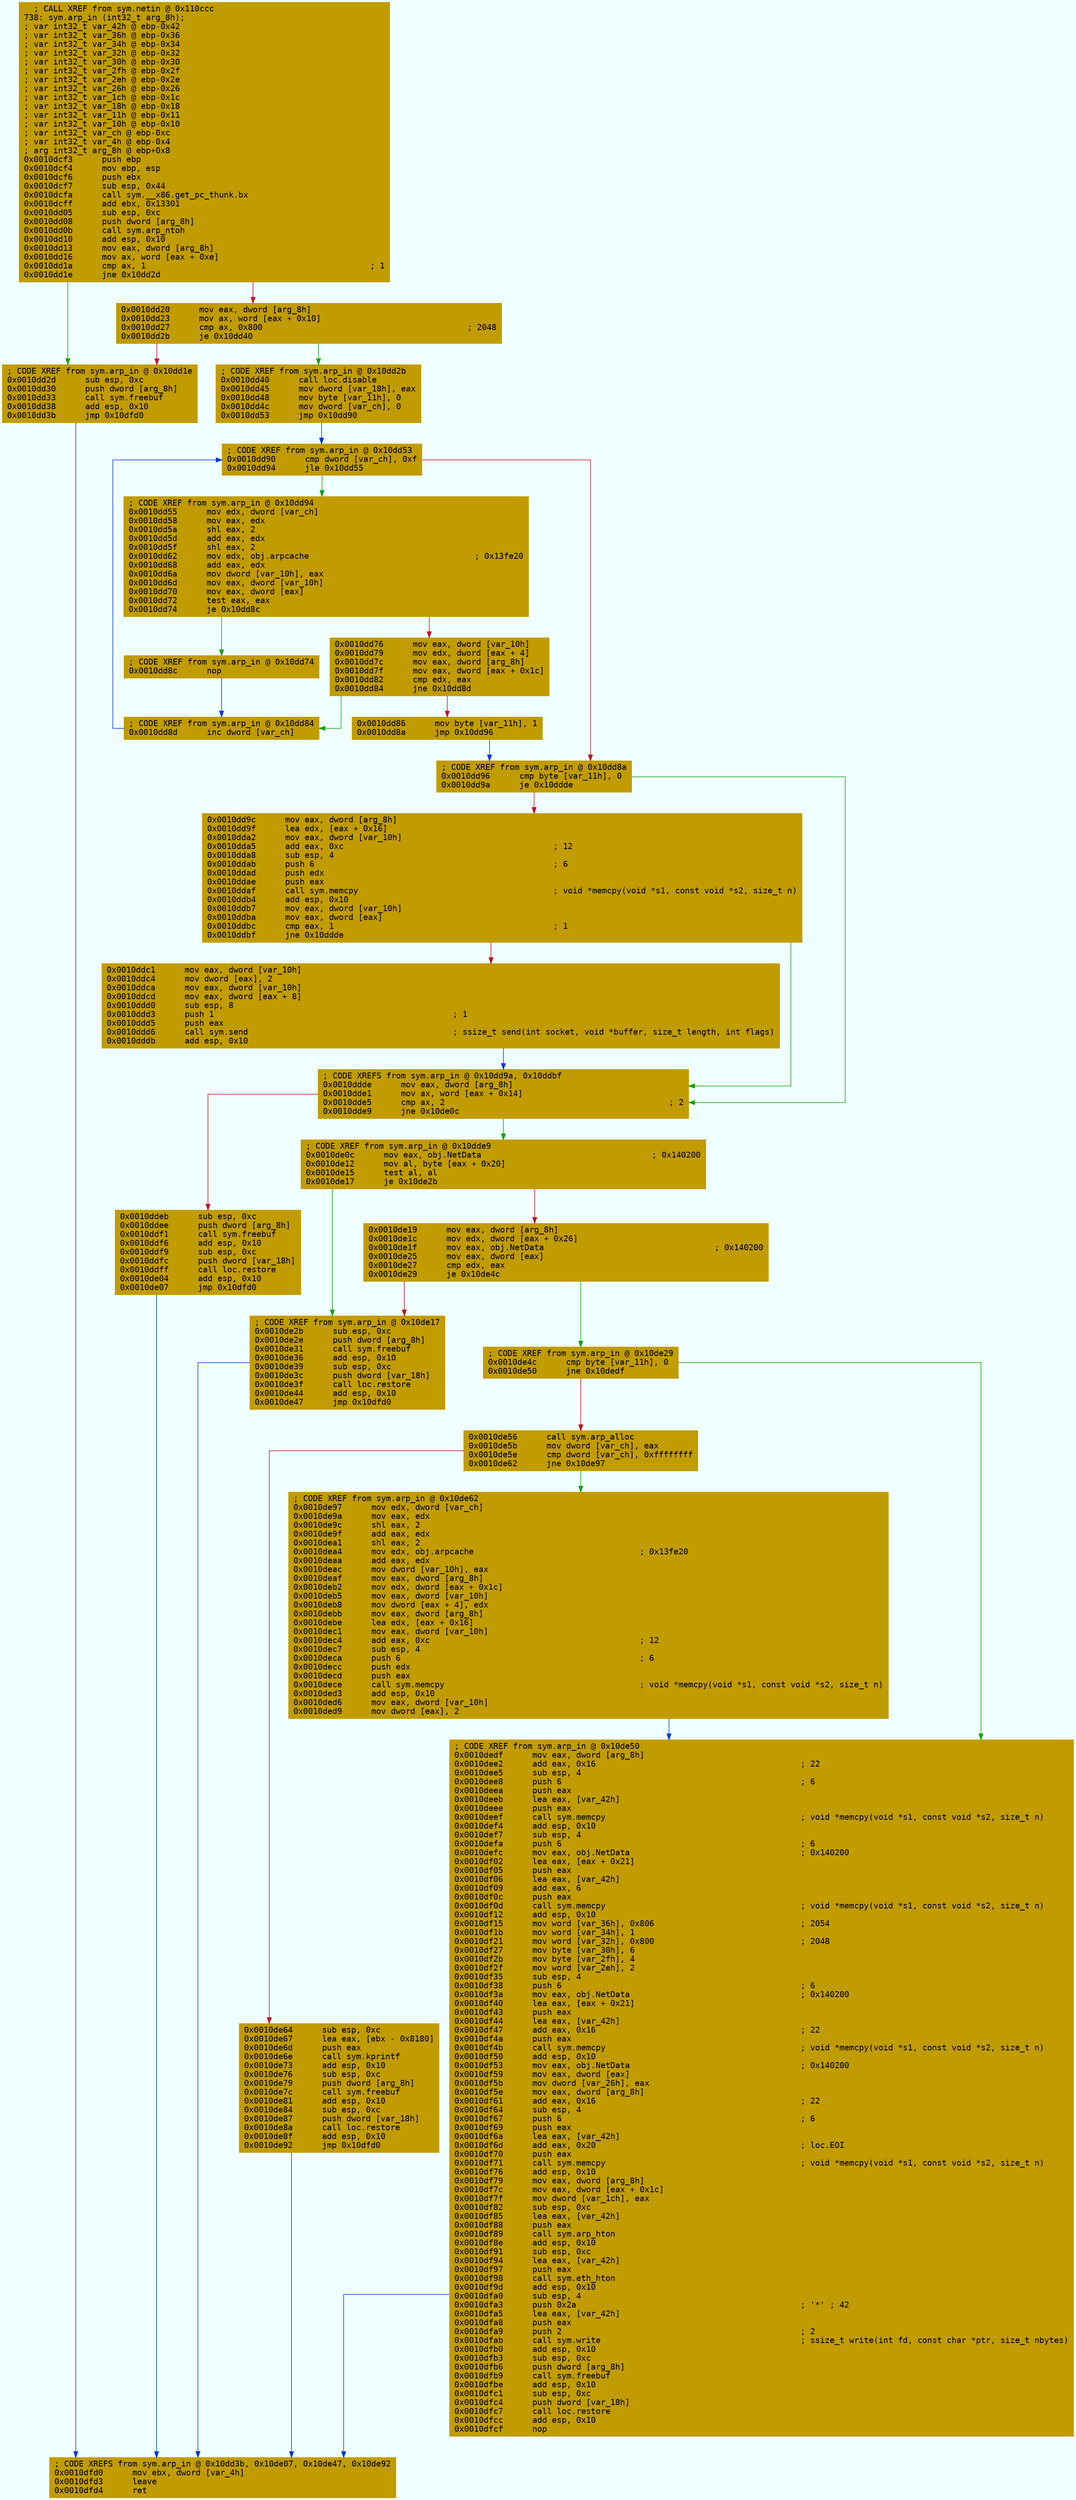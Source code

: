 digraph code {
	graph [bgcolor=azure fontsize=8 fontname="Courier" splines="ortho"];
	node [fillcolor=gray style=filled shape=box];
	edge [arrowhead="normal"];
	"0x0010dcf3" [URL="sym.arp_in/0x0010dcf3", fillcolor="#c19c00",color="#c19c00", fontname="Courier",label="  ; CALL XREF from sym.netin @ 0x110ccc\l738: sym.arp_in (int32_t arg_8h);\l; var int32_t var_42h @ ebp-0x42\l; var int32_t var_36h @ ebp-0x36\l; var int32_t var_34h @ ebp-0x34\l; var int32_t var_32h @ ebp-0x32\l; var int32_t var_30h @ ebp-0x30\l; var int32_t var_2fh @ ebp-0x2f\l; var int32_t var_2eh @ ebp-0x2e\l; var int32_t var_26h @ ebp-0x26\l; var int32_t var_1ch @ ebp-0x1c\l; var int32_t var_18h @ ebp-0x18\l; var int32_t var_11h @ ebp-0x11\l; var int32_t var_10h @ ebp-0x10\l; var int32_t var_ch @ ebp-0xc\l; var int32_t var_4h @ ebp-0x4\l; arg int32_t arg_8h @ ebp+0x8\l0x0010dcf3      push ebp\l0x0010dcf4      mov ebp, esp\l0x0010dcf6      push ebx\l0x0010dcf7      sub esp, 0x44\l0x0010dcfa      call sym.__x86.get_pc_thunk.bx\l0x0010dcff      add ebx, 0x13301\l0x0010dd05      sub esp, 0xc\l0x0010dd08      push dword [arg_8h]\l0x0010dd0b      call sym.arp_ntoh\l0x0010dd10      add esp, 0x10\l0x0010dd13      mov eax, dword [arg_8h]\l0x0010dd16      mov ax, word [eax + 0xe]\l0x0010dd1a      cmp ax, 1                                              ; 1\l0x0010dd1e      jne 0x10dd2d\l"]
	"0x0010dd20" [URL="sym.arp_in/0x0010dd20", fillcolor="#c19c00",color="#c19c00", fontname="Courier",label="0x0010dd20      mov eax, dword [arg_8h]\l0x0010dd23      mov ax, word [eax + 0x10]\l0x0010dd27      cmp ax, 0x800                                          ; 2048\l0x0010dd2b      je 0x10dd40\l"]
	"0x0010dd2d" [URL="sym.arp_in/0x0010dd2d", fillcolor="#c19c00",color="#c19c00", fontname="Courier",label="; CODE XREF from sym.arp_in @ 0x10dd1e\l0x0010dd2d      sub esp, 0xc\l0x0010dd30      push dword [arg_8h]\l0x0010dd33      call sym.freebuf\l0x0010dd38      add esp, 0x10\l0x0010dd3b      jmp 0x10dfd0\l"]
	"0x0010dd40" [URL="sym.arp_in/0x0010dd40", fillcolor="#c19c00",color="#c19c00", fontname="Courier",label="; CODE XREF from sym.arp_in @ 0x10dd2b\l0x0010dd40      call loc.disable\l0x0010dd45      mov dword [var_18h], eax\l0x0010dd48      mov byte [var_11h], 0\l0x0010dd4c      mov dword [var_ch], 0\l0x0010dd53      jmp 0x10dd90\l"]
	"0x0010dd55" [URL="sym.arp_in/0x0010dd55", fillcolor="#c19c00",color="#c19c00", fontname="Courier",label="; CODE XREF from sym.arp_in @ 0x10dd94\l0x0010dd55      mov edx, dword [var_ch]\l0x0010dd58      mov eax, edx\l0x0010dd5a      shl eax, 2\l0x0010dd5d      add eax, edx\l0x0010dd5f      shl eax, 2\l0x0010dd62      mov edx, obj.arpcache                                  ; 0x13fe20\l0x0010dd68      add eax, edx\l0x0010dd6a      mov dword [var_10h], eax\l0x0010dd6d      mov eax, dword [var_10h]\l0x0010dd70      mov eax, dword [eax]\l0x0010dd72      test eax, eax\l0x0010dd74      je 0x10dd8c\l"]
	"0x0010dd76" [URL="sym.arp_in/0x0010dd76", fillcolor="#c19c00",color="#c19c00", fontname="Courier",label="0x0010dd76      mov eax, dword [var_10h]\l0x0010dd79      mov edx, dword [eax + 4]\l0x0010dd7c      mov eax, dword [arg_8h]\l0x0010dd7f      mov eax, dword [eax + 0x1c]\l0x0010dd82      cmp edx, eax\l0x0010dd84      jne 0x10dd8d\l"]
	"0x0010dd86" [URL="sym.arp_in/0x0010dd86", fillcolor="#c19c00",color="#c19c00", fontname="Courier",label="0x0010dd86      mov byte [var_11h], 1\l0x0010dd8a      jmp 0x10dd96\l"]
	"0x0010dd8c" [URL="sym.arp_in/0x0010dd8c", fillcolor="#c19c00",color="#c19c00", fontname="Courier",label="; CODE XREF from sym.arp_in @ 0x10dd74\l0x0010dd8c      nop\l"]
	"0x0010dd8d" [URL="sym.arp_in/0x0010dd8d", fillcolor="#c19c00",color="#c19c00", fontname="Courier",label="; CODE XREF from sym.arp_in @ 0x10dd84\l0x0010dd8d      inc dword [var_ch]\l"]
	"0x0010dd90" [URL="sym.arp_in/0x0010dd90", fillcolor="#c19c00",color="#c19c00", fontname="Courier",label="; CODE XREF from sym.arp_in @ 0x10dd53\l0x0010dd90      cmp dword [var_ch], 0xf\l0x0010dd94      jle 0x10dd55\l"]
	"0x0010dd96" [URL="sym.arp_in/0x0010dd96", fillcolor="#c19c00",color="#c19c00", fontname="Courier",label="; CODE XREF from sym.arp_in @ 0x10dd8a\l0x0010dd96      cmp byte [var_11h], 0\l0x0010dd9a      je 0x10ddde\l"]
	"0x0010dd9c" [URL="sym.arp_in/0x0010dd9c", fillcolor="#c19c00",color="#c19c00", fontname="Courier",label="0x0010dd9c      mov eax, dword [arg_8h]\l0x0010dd9f      lea edx, [eax + 0x16]\l0x0010dda2      mov eax, dword [var_10h]\l0x0010dda5      add eax, 0xc                                           ; 12\l0x0010dda8      sub esp, 4\l0x0010ddab      push 6                                                 ; 6\l0x0010ddad      push edx\l0x0010ddae      push eax\l0x0010ddaf      call sym.memcpy                                        ; void *memcpy(void *s1, const void *s2, size_t n)\l0x0010ddb4      add esp, 0x10\l0x0010ddb7      mov eax, dword [var_10h]\l0x0010ddba      mov eax, dword [eax]\l0x0010ddbc      cmp eax, 1                                             ; 1\l0x0010ddbf      jne 0x10ddde\l"]
	"0x0010ddc1" [URL="sym.arp_in/0x0010ddc1", fillcolor="#c19c00",color="#c19c00", fontname="Courier",label="0x0010ddc1      mov eax, dword [var_10h]\l0x0010ddc4      mov dword [eax], 2\l0x0010ddca      mov eax, dword [var_10h]\l0x0010ddcd      mov eax, dword [eax + 8]\l0x0010ddd0      sub esp, 8\l0x0010ddd3      push 1                                                 ; 1\l0x0010ddd5      push eax\l0x0010ddd6      call sym.send                                          ; ssize_t send(int socket, void *buffer, size_t length, int flags)\l0x0010dddb      add esp, 0x10\l"]
	"0x0010ddde" [URL="sym.arp_in/0x0010ddde", fillcolor="#c19c00",color="#c19c00", fontname="Courier",label="; CODE XREFS from sym.arp_in @ 0x10dd9a, 0x10ddbf\l0x0010ddde      mov eax, dword [arg_8h]\l0x0010dde1      mov ax, word [eax + 0x14]\l0x0010dde5      cmp ax, 2                                              ; 2\l0x0010dde9      jne 0x10de0c\l"]
	"0x0010ddeb" [URL="sym.arp_in/0x0010ddeb", fillcolor="#c19c00",color="#c19c00", fontname="Courier",label="0x0010ddeb      sub esp, 0xc\l0x0010ddee      push dword [arg_8h]\l0x0010ddf1      call sym.freebuf\l0x0010ddf6      add esp, 0x10\l0x0010ddf9      sub esp, 0xc\l0x0010ddfc      push dword [var_18h]\l0x0010ddff      call loc.restore\l0x0010de04      add esp, 0x10\l0x0010de07      jmp 0x10dfd0\l"]
	"0x0010de0c" [URL="sym.arp_in/0x0010de0c", fillcolor="#c19c00",color="#c19c00", fontname="Courier",label="; CODE XREF from sym.arp_in @ 0x10dde9\l0x0010de0c      mov eax, obj.NetData                                   ; 0x140200\l0x0010de12      mov al, byte [eax + 0x20]\l0x0010de15      test al, al\l0x0010de17      je 0x10de2b\l"]
	"0x0010de19" [URL="sym.arp_in/0x0010de19", fillcolor="#c19c00",color="#c19c00", fontname="Courier",label="0x0010de19      mov eax, dword [arg_8h]\l0x0010de1c      mov edx, dword [eax + 0x26]\l0x0010de1f      mov eax, obj.NetData                                   ; 0x140200\l0x0010de25      mov eax, dword [eax]\l0x0010de27      cmp edx, eax\l0x0010de29      je 0x10de4c\l"]
	"0x0010de2b" [URL="sym.arp_in/0x0010de2b", fillcolor="#c19c00",color="#c19c00", fontname="Courier",label="; CODE XREF from sym.arp_in @ 0x10de17\l0x0010de2b      sub esp, 0xc\l0x0010de2e      push dword [arg_8h]\l0x0010de31      call sym.freebuf\l0x0010de36      add esp, 0x10\l0x0010de39      sub esp, 0xc\l0x0010de3c      push dword [var_18h]\l0x0010de3f      call loc.restore\l0x0010de44      add esp, 0x10\l0x0010de47      jmp 0x10dfd0\l"]
	"0x0010de4c" [URL="sym.arp_in/0x0010de4c", fillcolor="#c19c00",color="#c19c00", fontname="Courier",label="; CODE XREF from sym.arp_in @ 0x10de29\l0x0010de4c      cmp byte [var_11h], 0\l0x0010de50      jne 0x10dedf\l"]
	"0x0010de56" [URL="sym.arp_in/0x0010de56", fillcolor="#c19c00",color="#c19c00", fontname="Courier",label="0x0010de56      call sym.arp_alloc\l0x0010de5b      mov dword [var_ch], eax\l0x0010de5e      cmp dword [var_ch], 0xffffffff\l0x0010de62      jne 0x10de97\l"]
	"0x0010de64" [URL="sym.arp_in/0x0010de64", fillcolor="#c19c00",color="#c19c00", fontname="Courier",label="0x0010de64      sub esp, 0xc\l0x0010de67      lea eax, [ebx - 0x8180]\l0x0010de6d      push eax\l0x0010de6e      call sym.kprintf\l0x0010de73      add esp, 0x10\l0x0010de76      sub esp, 0xc\l0x0010de79      push dword [arg_8h]\l0x0010de7c      call sym.freebuf\l0x0010de81      add esp, 0x10\l0x0010de84      sub esp, 0xc\l0x0010de87      push dword [var_18h]\l0x0010de8a      call loc.restore\l0x0010de8f      add esp, 0x10\l0x0010de92      jmp 0x10dfd0\l"]
	"0x0010de97" [URL="sym.arp_in/0x0010de97", fillcolor="#c19c00",color="#c19c00", fontname="Courier",label="; CODE XREF from sym.arp_in @ 0x10de62\l0x0010de97      mov edx, dword [var_ch]\l0x0010de9a      mov eax, edx\l0x0010de9c      shl eax, 2\l0x0010de9f      add eax, edx\l0x0010dea1      shl eax, 2\l0x0010dea4      mov edx, obj.arpcache                                  ; 0x13fe20\l0x0010deaa      add eax, edx\l0x0010deac      mov dword [var_10h], eax\l0x0010deaf      mov eax, dword [arg_8h]\l0x0010deb2      mov edx, dword [eax + 0x1c]\l0x0010deb5      mov eax, dword [var_10h]\l0x0010deb8      mov dword [eax + 4], edx\l0x0010debb      mov eax, dword [arg_8h]\l0x0010debe      lea edx, [eax + 0x16]\l0x0010dec1      mov eax, dword [var_10h]\l0x0010dec4      add eax, 0xc                                           ; 12\l0x0010dec7      sub esp, 4\l0x0010deca      push 6                                                 ; 6\l0x0010decc      push edx\l0x0010decd      push eax\l0x0010dece      call sym.memcpy                                        ; void *memcpy(void *s1, const void *s2, size_t n)\l0x0010ded3      add esp, 0x10\l0x0010ded6      mov eax, dword [var_10h]\l0x0010ded9      mov dword [eax], 2\l"]
	"0x0010dedf" [URL="sym.arp_in/0x0010dedf", fillcolor="#c19c00",color="#c19c00", fontname="Courier",label="; CODE XREF from sym.arp_in @ 0x10de50\l0x0010dedf      mov eax, dword [arg_8h]\l0x0010dee2      add eax, 0x16                                          ; 22\l0x0010dee5      sub esp, 4\l0x0010dee8      push 6                                                 ; 6\l0x0010deea      push eax\l0x0010deeb      lea eax, [var_42h]\l0x0010deee      push eax\l0x0010deef      call sym.memcpy                                        ; void *memcpy(void *s1, const void *s2, size_t n)\l0x0010def4      add esp, 0x10\l0x0010def7      sub esp, 4\l0x0010defa      push 6                                                 ; 6\l0x0010defc      mov eax, obj.NetData                                   ; 0x140200\l0x0010df02      lea eax, [eax + 0x21]\l0x0010df05      push eax\l0x0010df06      lea eax, [var_42h]\l0x0010df09      add eax, 6\l0x0010df0c      push eax\l0x0010df0d      call sym.memcpy                                        ; void *memcpy(void *s1, const void *s2, size_t n)\l0x0010df12      add esp, 0x10\l0x0010df15      mov word [var_36h], 0x806                              ; 2054\l0x0010df1b      mov word [var_34h], 1\l0x0010df21      mov word [var_32h], 0x800                              ; 2048\l0x0010df27      mov byte [var_30h], 6\l0x0010df2b      mov byte [var_2fh], 4\l0x0010df2f      mov word [var_2eh], 2\l0x0010df35      sub esp, 4\l0x0010df38      push 6                                                 ; 6\l0x0010df3a      mov eax, obj.NetData                                   ; 0x140200\l0x0010df40      lea eax, [eax + 0x21]\l0x0010df43      push eax\l0x0010df44      lea eax, [var_42h]\l0x0010df47      add eax, 0x16                                          ; 22\l0x0010df4a      push eax\l0x0010df4b      call sym.memcpy                                        ; void *memcpy(void *s1, const void *s2, size_t n)\l0x0010df50      add esp, 0x10\l0x0010df53      mov eax, obj.NetData                                   ; 0x140200\l0x0010df59      mov eax, dword [eax]\l0x0010df5b      mov dword [var_26h], eax\l0x0010df5e      mov eax, dword [arg_8h]\l0x0010df61      add eax, 0x16                                          ; 22\l0x0010df64      sub esp, 4\l0x0010df67      push 6                                                 ; 6\l0x0010df69      push eax\l0x0010df6a      lea eax, [var_42h]\l0x0010df6d      add eax, 0x20                                          ; loc.EOI\l0x0010df70      push eax\l0x0010df71      call sym.memcpy                                        ; void *memcpy(void *s1, const void *s2, size_t n)\l0x0010df76      add esp, 0x10\l0x0010df79      mov eax, dword [arg_8h]\l0x0010df7c      mov eax, dword [eax + 0x1c]\l0x0010df7f      mov dword [var_1ch], eax\l0x0010df82      sub esp, 0xc\l0x0010df85      lea eax, [var_42h]\l0x0010df88      push eax\l0x0010df89      call sym.arp_hton\l0x0010df8e      add esp, 0x10\l0x0010df91      sub esp, 0xc\l0x0010df94      lea eax, [var_42h]\l0x0010df97      push eax\l0x0010df98      call sym.eth_hton\l0x0010df9d      add esp, 0x10\l0x0010dfa0      sub esp, 4\l0x0010dfa3      push 0x2a                                              ; '*' ; 42\l0x0010dfa5      lea eax, [var_42h]\l0x0010dfa8      push eax\l0x0010dfa9      push 2                                                 ; 2\l0x0010dfab      call sym.write                                         ; ssize_t write(int fd, const char *ptr, size_t nbytes)\l0x0010dfb0      add esp, 0x10\l0x0010dfb3      sub esp, 0xc\l0x0010dfb6      push dword [arg_8h]\l0x0010dfb9      call sym.freebuf\l0x0010dfbe      add esp, 0x10\l0x0010dfc1      sub esp, 0xc\l0x0010dfc4      push dword [var_18h]\l0x0010dfc7      call loc.restore\l0x0010dfcc      add esp, 0x10\l0x0010dfcf      nop\l"]
	"0x0010dfd0" [URL="sym.arp_in/0x0010dfd0", fillcolor="#c19c00",color="#c19c00", fontname="Courier",label="; CODE XREFS from sym.arp_in @ 0x10dd3b, 0x10de07, 0x10de47, 0x10de92\l0x0010dfd0      mov ebx, dword [var_4h]\l0x0010dfd3      leave\l0x0010dfd4      ret\l"]
        "0x0010dcf3" -> "0x0010dd2d" [color="#13a10e"];
        "0x0010dcf3" -> "0x0010dd20" [color="#c50f1f"];
        "0x0010dd20" -> "0x0010dd40" [color="#13a10e"];
        "0x0010dd20" -> "0x0010dd2d" [color="#c50f1f"];
        "0x0010dd2d" -> "0x0010dfd0" [color="#0037da"];
        "0x0010dd40" -> "0x0010dd90" [color="#0037da"];
        "0x0010dd55" -> "0x0010dd8c" [color="#13a10e"];
        "0x0010dd55" -> "0x0010dd76" [color="#c50f1f"];
        "0x0010dd76" -> "0x0010dd8d" [color="#13a10e"];
        "0x0010dd76" -> "0x0010dd86" [color="#c50f1f"];
        "0x0010dd86" -> "0x0010dd96" [color="#0037da"];
        "0x0010dd8c" -> "0x0010dd8d" [color="#0037da"];
        "0x0010dd8d" -> "0x0010dd90" [color="#0037da"];
        "0x0010dd90" -> "0x0010dd55" [color="#13a10e"];
        "0x0010dd90" -> "0x0010dd96" [color="#c50f1f"];
        "0x0010dd96" -> "0x0010ddde" [color="#13a10e"];
        "0x0010dd96" -> "0x0010dd9c" [color="#c50f1f"];
        "0x0010dd9c" -> "0x0010ddde" [color="#13a10e"];
        "0x0010dd9c" -> "0x0010ddc1" [color="#c50f1f"];
        "0x0010ddc1" -> "0x0010ddde" [color="#0037da"];
        "0x0010ddde" -> "0x0010de0c" [color="#13a10e"];
        "0x0010ddde" -> "0x0010ddeb" [color="#c50f1f"];
        "0x0010ddeb" -> "0x0010dfd0" [color="#0037da"];
        "0x0010de0c" -> "0x0010de2b" [color="#13a10e"];
        "0x0010de0c" -> "0x0010de19" [color="#c50f1f"];
        "0x0010de19" -> "0x0010de4c" [color="#13a10e"];
        "0x0010de19" -> "0x0010de2b" [color="#c50f1f"];
        "0x0010de2b" -> "0x0010dfd0" [color="#0037da"];
        "0x0010de4c" -> "0x0010dedf" [color="#13a10e"];
        "0x0010de4c" -> "0x0010de56" [color="#c50f1f"];
        "0x0010de56" -> "0x0010de97" [color="#13a10e"];
        "0x0010de56" -> "0x0010de64" [color="#c50f1f"];
        "0x0010de64" -> "0x0010dfd0" [color="#0037da"];
        "0x0010de97" -> "0x0010dedf" [color="#0037da"];
        "0x0010dedf" -> "0x0010dfd0" [color="#0037da"];
}
